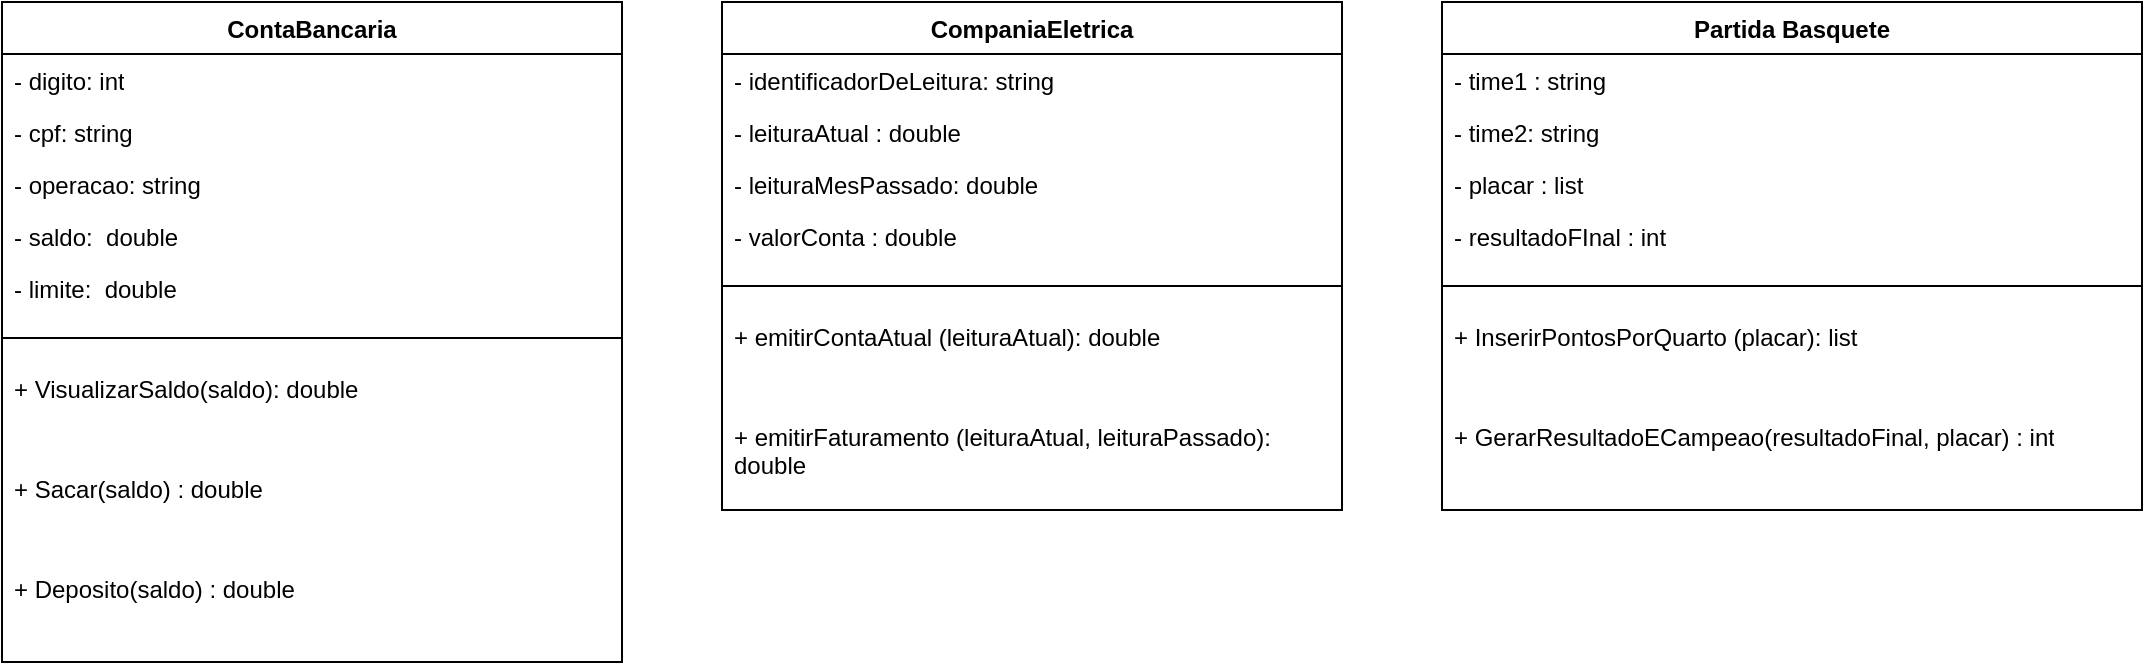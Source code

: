 <mxfile version="21.7.1" type="device">
  <diagram id="C5RBs43oDa-KdzZeNtuy" name="Page-1">
    <mxGraphModel dx="1018" dy="540" grid="1" gridSize="10" guides="1" tooltips="1" connect="1" arrows="1" fold="1" page="1" pageScale="1" pageWidth="827" pageHeight="1169" math="0" shadow="0">
      <root>
        <mxCell id="WIyWlLk6GJQsqaUBKTNV-0" />
        <mxCell id="WIyWlLk6GJQsqaUBKTNV-1" parent="WIyWlLk6GJQsqaUBKTNV-0" />
        <mxCell id="lduVKt6fmLGcEflahjRA-0" value="ContaBancaria" style="swimlane;fontStyle=1;align=center;verticalAlign=top;childLayout=stackLayout;horizontal=1;startSize=26;horizontalStack=0;resizeParent=1;resizeParentMax=0;resizeLast=0;collapsible=1;marginBottom=0;whiteSpace=wrap;html=1;" vertex="1" parent="WIyWlLk6GJQsqaUBKTNV-1">
          <mxGeometry x="180" y="30" width="310" height="330" as="geometry" />
        </mxCell>
        <mxCell id="lduVKt6fmLGcEflahjRA-1" value="- digito: int&lt;br&gt;" style="text;strokeColor=none;fillColor=none;align=left;verticalAlign=top;spacingLeft=4;spacingRight=4;overflow=hidden;rotatable=0;points=[[0,0.5],[1,0.5]];portConstraint=eastwest;whiteSpace=wrap;html=1;" vertex="1" parent="lduVKt6fmLGcEflahjRA-0">
          <mxGeometry y="26" width="310" height="26" as="geometry" />
        </mxCell>
        <mxCell id="lduVKt6fmLGcEflahjRA-4" value="- cpf: string" style="text;strokeColor=none;fillColor=none;align=left;verticalAlign=top;spacingLeft=4;spacingRight=4;overflow=hidden;rotatable=0;points=[[0,0.5],[1,0.5]];portConstraint=eastwest;whiteSpace=wrap;html=1;" vertex="1" parent="lduVKt6fmLGcEflahjRA-0">
          <mxGeometry y="52" width="310" height="26" as="geometry" />
        </mxCell>
        <mxCell id="lduVKt6fmLGcEflahjRA-5" value="- operacao: string" style="text;strokeColor=none;fillColor=none;align=left;verticalAlign=top;spacingLeft=4;spacingRight=4;overflow=hidden;rotatable=0;points=[[0,0.5],[1,0.5]];portConstraint=eastwest;whiteSpace=wrap;html=1;" vertex="1" parent="lduVKt6fmLGcEflahjRA-0">
          <mxGeometry y="78" width="310" height="26" as="geometry" />
        </mxCell>
        <mxCell id="lduVKt6fmLGcEflahjRA-6" value="- saldo:&amp;nbsp; double" style="text;strokeColor=none;fillColor=none;align=left;verticalAlign=top;spacingLeft=4;spacingRight=4;overflow=hidden;rotatable=0;points=[[0,0.5],[1,0.5]];portConstraint=eastwest;whiteSpace=wrap;html=1;" vertex="1" parent="lduVKt6fmLGcEflahjRA-0">
          <mxGeometry y="104" width="310" height="26" as="geometry" />
        </mxCell>
        <mxCell id="lduVKt6fmLGcEflahjRA-7" value="- limite:&amp;nbsp; double" style="text;strokeColor=none;fillColor=none;align=left;verticalAlign=top;spacingLeft=4;spacingRight=4;overflow=hidden;rotatable=0;points=[[0,0.5],[1,0.5]];portConstraint=eastwest;whiteSpace=wrap;html=1;" vertex="1" parent="lduVKt6fmLGcEflahjRA-0">
          <mxGeometry y="130" width="310" height="26" as="geometry" />
        </mxCell>
        <mxCell id="lduVKt6fmLGcEflahjRA-2" value="" style="line;strokeWidth=1;fillColor=none;align=left;verticalAlign=middle;spacingTop=-1;spacingLeft=3;spacingRight=3;rotatable=0;labelPosition=right;points=[];portConstraint=eastwest;strokeColor=inherit;" vertex="1" parent="lduVKt6fmLGcEflahjRA-0">
          <mxGeometry y="156" width="310" height="24" as="geometry" />
        </mxCell>
        <mxCell id="lduVKt6fmLGcEflahjRA-3" value="+ VisualizarSaldo(saldo): double" style="text;strokeColor=none;fillColor=none;align=left;verticalAlign=top;spacingLeft=4;spacingRight=4;overflow=hidden;rotatable=0;points=[[0,0.5],[1,0.5]];portConstraint=eastwest;whiteSpace=wrap;html=1;" vertex="1" parent="lduVKt6fmLGcEflahjRA-0">
          <mxGeometry y="180" width="310" height="50" as="geometry" />
        </mxCell>
        <mxCell id="lduVKt6fmLGcEflahjRA-12" value="+ Sacar(saldo) : double" style="text;strokeColor=none;fillColor=none;align=left;verticalAlign=top;spacingLeft=4;spacingRight=4;overflow=hidden;rotatable=0;points=[[0,0.5],[1,0.5]];portConstraint=eastwest;whiteSpace=wrap;html=1;" vertex="1" parent="lduVKt6fmLGcEflahjRA-0">
          <mxGeometry y="230" width="310" height="50" as="geometry" />
        </mxCell>
        <mxCell id="lduVKt6fmLGcEflahjRA-13" value="+ Deposito(saldo) : double" style="text;strokeColor=none;fillColor=none;align=left;verticalAlign=top;spacingLeft=4;spacingRight=4;overflow=hidden;rotatable=0;points=[[0,0.5],[1,0.5]];portConstraint=eastwest;whiteSpace=wrap;html=1;" vertex="1" parent="lduVKt6fmLGcEflahjRA-0">
          <mxGeometry y="280" width="310" height="50" as="geometry" />
        </mxCell>
        <mxCell id="lduVKt6fmLGcEflahjRA-14" value="CompaniaEletrica" style="swimlane;fontStyle=1;align=center;verticalAlign=top;childLayout=stackLayout;horizontal=1;startSize=26;horizontalStack=0;resizeParent=1;resizeParentMax=0;resizeLast=0;collapsible=1;marginBottom=0;whiteSpace=wrap;html=1;" vertex="1" parent="WIyWlLk6GJQsqaUBKTNV-1">
          <mxGeometry x="540" y="30" width="310" height="254" as="geometry" />
        </mxCell>
        <mxCell id="lduVKt6fmLGcEflahjRA-15" value="- identificadorDeLeitura: string" style="text;strokeColor=none;fillColor=none;align=left;verticalAlign=top;spacingLeft=4;spacingRight=4;overflow=hidden;rotatable=0;points=[[0,0.5],[1,0.5]];portConstraint=eastwest;whiteSpace=wrap;html=1;" vertex="1" parent="lduVKt6fmLGcEflahjRA-14">
          <mxGeometry y="26" width="310" height="26" as="geometry" />
        </mxCell>
        <mxCell id="lduVKt6fmLGcEflahjRA-16" value="- leituraAtual : double" style="text;strokeColor=none;fillColor=none;align=left;verticalAlign=top;spacingLeft=4;spacingRight=4;overflow=hidden;rotatable=0;points=[[0,0.5],[1,0.5]];portConstraint=eastwest;whiteSpace=wrap;html=1;" vertex="1" parent="lduVKt6fmLGcEflahjRA-14">
          <mxGeometry y="52" width="310" height="26" as="geometry" />
        </mxCell>
        <mxCell id="lduVKt6fmLGcEflahjRA-17" value="- leituraMesPassado: double" style="text;strokeColor=none;fillColor=none;align=left;verticalAlign=top;spacingLeft=4;spacingRight=4;overflow=hidden;rotatable=0;points=[[0,0.5],[1,0.5]];portConstraint=eastwest;whiteSpace=wrap;html=1;" vertex="1" parent="lduVKt6fmLGcEflahjRA-14">
          <mxGeometry y="78" width="310" height="26" as="geometry" />
        </mxCell>
        <mxCell id="lduVKt6fmLGcEflahjRA-18" value="- valorConta : double" style="text;strokeColor=none;fillColor=none;align=left;verticalAlign=top;spacingLeft=4;spacingRight=4;overflow=hidden;rotatable=0;points=[[0,0.5],[1,0.5]];portConstraint=eastwest;whiteSpace=wrap;html=1;" vertex="1" parent="lduVKt6fmLGcEflahjRA-14">
          <mxGeometry y="104" width="310" height="26" as="geometry" />
        </mxCell>
        <mxCell id="lduVKt6fmLGcEflahjRA-20" value="" style="line;strokeWidth=1;fillColor=none;align=left;verticalAlign=middle;spacingTop=-1;spacingLeft=3;spacingRight=3;rotatable=0;labelPosition=right;points=[];portConstraint=eastwest;strokeColor=inherit;" vertex="1" parent="lduVKt6fmLGcEflahjRA-14">
          <mxGeometry y="130" width="310" height="24" as="geometry" />
        </mxCell>
        <mxCell id="lduVKt6fmLGcEflahjRA-21" value="+ emitirContaAtual (leituraAtual): double" style="text;strokeColor=none;fillColor=none;align=left;verticalAlign=top;spacingLeft=4;spacingRight=4;overflow=hidden;rotatable=0;points=[[0,0.5],[1,0.5]];portConstraint=eastwest;whiteSpace=wrap;html=1;" vertex="1" parent="lduVKt6fmLGcEflahjRA-14">
          <mxGeometry y="154" width="310" height="50" as="geometry" />
        </mxCell>
        <mxCell id="lduVKt6fmLGcEflahjRA-22" value="+ emitirFaturamento (leituraAtual, leituraPassado): double" style="text;strokeColor=none;fillColor=none;align=left;verticalAlign=top;spacingLeft=4;spacingRight=4;overflow=hidden;rotatable=0;points=[[0,0.5],[1,0.5]];portConstraint=eastwest;whiteSpace=wrap;html=1;" vertex="1" parent="lduVKt6fmLGcEflahjRA-14">
          <mxGeometry y="204" width="310" height="50" as="geometry" />
        </mxCell>
        <mxCell id="lduVKt6fmLGcEflahjRA-24" value="Partida Basquete" style="swimlane;fontStyle=1;align=center;verticalAlign=top;childLayout=stackLayout;horizontal=1;startSize=26;horizontalStack=0;resizeParent=1;resizeParentMax=0;resizeLast=0;collapsible=1;marginBottom=0;whiteSpace=wrap;html=1;" vertex="1" parent="WIyWlLk6GJQsqaUBKTNV-1">
          <mxGeometry x="900" y="30" width="350" height="254" as="geometry" />
        </mxCell>
        <mxCell id="lduVKt6fmLGcEflahjRA-25" value="- time1 : string" style="text;strokeColor=none;fillColor=none;align=left;verticalAlign=top;spacingLeft=4;spacingRight=4;overflow=hidden;rotatable=0;points=[[0,0.5],[1,0.5]];portConstraint=eastwest;whiteSpace=wrap;html=1;" vertex="1" parent="lduVKt6fmLGcEflahjRA-24">
          <mxGeometry y="26" width="350" height="26" as="geometry" />
        </mxCell>
        <mxCell id="lduVKt6fmLGcEflahjRA-26" value="- time2: string" style="text;strokeColor=none;fillColor=none;align=left;verticalAlign=top;spacingLeft=4;spacingRight=4;overflow=hidden;rotatable=0;points=[[0,0.5],[1,0.5]];portConstraint=eastwest;whiteSpace=wrap;html=1;" vertex="1" parent="lduVKt6fmLGcEflahjRA-24">
          <mxGeometry y="52" width="350" height="26" as="geometry" />
        </mxCell>
        <mxCell id="lduVKt6fmLGcEflahjRA-27" value="- placar : list" style="text;strokeColor=none;fillColor=none;align=left;verticalAlign=top;spacingLeft=4;spacingRight=4;overflow=hidden;rotatable=0;points=[[0,0.5],[1,0.5]];portConstraint=eastwest;whiteSpace=wrap;html=1;" vertex="1" parent="lduVKt6fmLGcEflahjRA-24">
          <mxGeometry y="78" width="350" height="26" as="geometry" />
        </mxCell>
        <mxCell id="lduVKt6fmLGcEflahjRA-28" value="- resultadoFInal : int" style="text;strokeColor=none;fillColor=none;align=left;verticalAlign=top;spacingLeft=4;spacingRight=4;overflow=hidden;rotatable=0;points=[[0,0.5],[1,0.5]];portConstraint=eastwest;whiteSpace=wrap;html=1;" vertex="1" parent="lduVKt6fmLGcEflahjRA-24">
          <mxGeometry y="104" width="350" height="26" as="geometry" />
        </mxCell>
        <mxCell id="lduVKt6fmLGcEflahjRA-29" value="" style="line;strokeWidth=1;fillColor=none;align=left;verticalAlign=middle;spacingTop=-1;spacingLeft=3;spacingRight=3;rotatable=0;labelPosition=right;points=[];portConstraint=eastwest;strokeColor=inherit;" vertex="1" parent="lduVKt6fmLGcEflahjRA-24">
          <mxGeometry y="130" width="350" height="24" as="geometry" />
        </mxCell>
        <mxCell id="lduVKt6fmLGcEflahjRA-30" value="+ InserirPontosPorQuarto (placar): list" style="text;strokeColor=none;fillColor=none;align=left;verticalAlign=top;spacingLeft=4;spacingRight=4;overflow=hidden;rotatable=0;points=[[0,0.5],[1,0.5]];portConstraint=eastwest;whiteSpace=wrap;html=1;" vertex="1" parent="lduVKt6fmLGcEflahjRA-24">
          <mxGeometry y="154" width="350" height="50" as="geometry" />
        </mxCell>
        <mxCell id="lduVKt6fmLGcEflahjRA-31" value="+ GerarResultadoECampeao(resultadoFinal, placar) : int" style="text;strokeColor=none;fillColor=none;align=left;verticalAlign=top;spacingLeft=4;spacingRight=4;overflow=hidden;rotatable=0;points=[[0,0.5],[1,0.5]];portConstraint=eastwest;whiteSpace=wrap;html=1;" vertex="1" parent="lduVKt6fmLGcEflahjRA-24">
          <mxGeometry y="204" width="350" height="50" as="geometry" />
        </mxCell>
      </root>
    </mxGraphModel>
  </diagram>
</mxfile>
